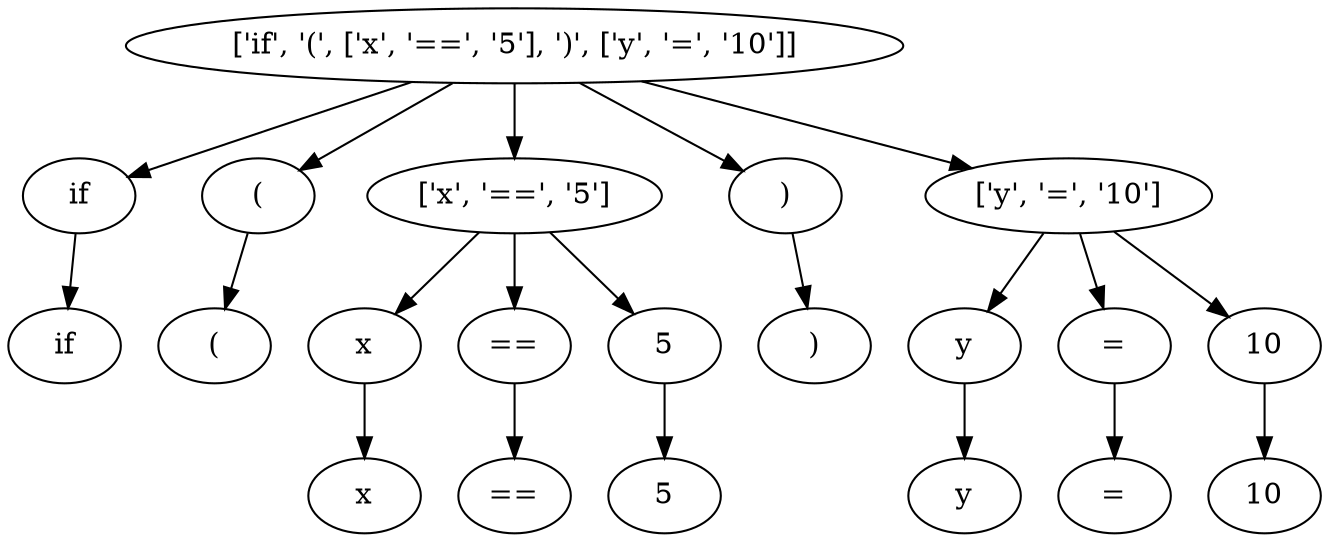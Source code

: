 digraph AST {
	"1565794767936_0" [label="['if', '(', ['x', '==', '5'], ')', ['y', '=', '10']]"]
	"1565779554544_0" [label=if]
	"1565794767936_0" -> "1565779554544_0"
	1565779554544 [label=if]
	"1565779554544_0" -> 1565779554544
	"140712455404168_1" [label="("]
	"1565794767936_0" -> "140712455404168_1"
	140712455404168 [label="("]
	"140712455404168_1" -> 140712455404168
	"1565794788416_2" [label="['x', '==', '5']"]
	"1565794767936_0" -> "1565794788416_2"
	"140712455408648_0" [label=x]
	"1565794788416_2" -> "140712455408648_0"
	140712455408648 [label=x]
	"140712455408648_0" -> 140712455408648
	"1565779554160_1" [label="=="]
	"1565794788416_2" -> "1565779554160_1"
	1565779554160 [label="=="]
	"1565779554160_1" -> 1565779554160
	"140712455404896_2" [label=5]
	"1565794788416_2" -> "140712455404896_2"
	140712455404896 [label=5]
	"140712455404896_2" -> 140712455404896
	"140712455404224_3" [label=")"]
	"1565794767936_0" -> "140712455404224_3"
	140712455404224 [label=")"]
	"140712455404224_3" -> 140712455404224
	"1565794638720_4" [label="['y', '=', '10']"]
	"1565794767936_0" -> "1565794638720_4"
	"140712455408704_0" [label=y]
	"1565794638720_4" -> "140712455408704_0"
	140712455408704 [label=y]
	"140712455408704_0" -> 140712455408704
	"140712455405344_1" [label="="]
	"1565794638720_4" -> "140712455405344_1"
	140712455405344 [label="="]
	"140712455405344_1" -> 140712455405344
	"1565794895728_2" [label=10]
	"1565794638720_4" -> "1565794895728_2"
	1565794895728 [label=10]
	"1565794895728_2" -> 1565794895728
}
